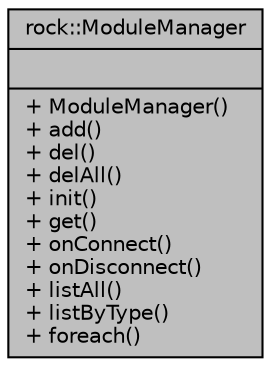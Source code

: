 digraph "rock::ModuleManager"
{
 // LATEX_PDF_SIZE
  edge [fontname="Helvetica",fontsize="10",labelfontname="Helvetica",labelfontsize="10"];
  node [fontname="Helvetica",fontsize="10",shape=record];
  Node1 [label="{rock::ModuleManager\n||+ ModuleManager()\l+ add()\l+ del()\l+ delAll()\l+ init()\l+ get()\l+ onConnect()\l+ onDisconnect()\l+ listAll()\l+ listByType()\l+ foreach()\l}",height=0.2,width=0.4,color="black", fillcolor="grey75", style="filled", fontcolor="black",tooltip=" "];
}

